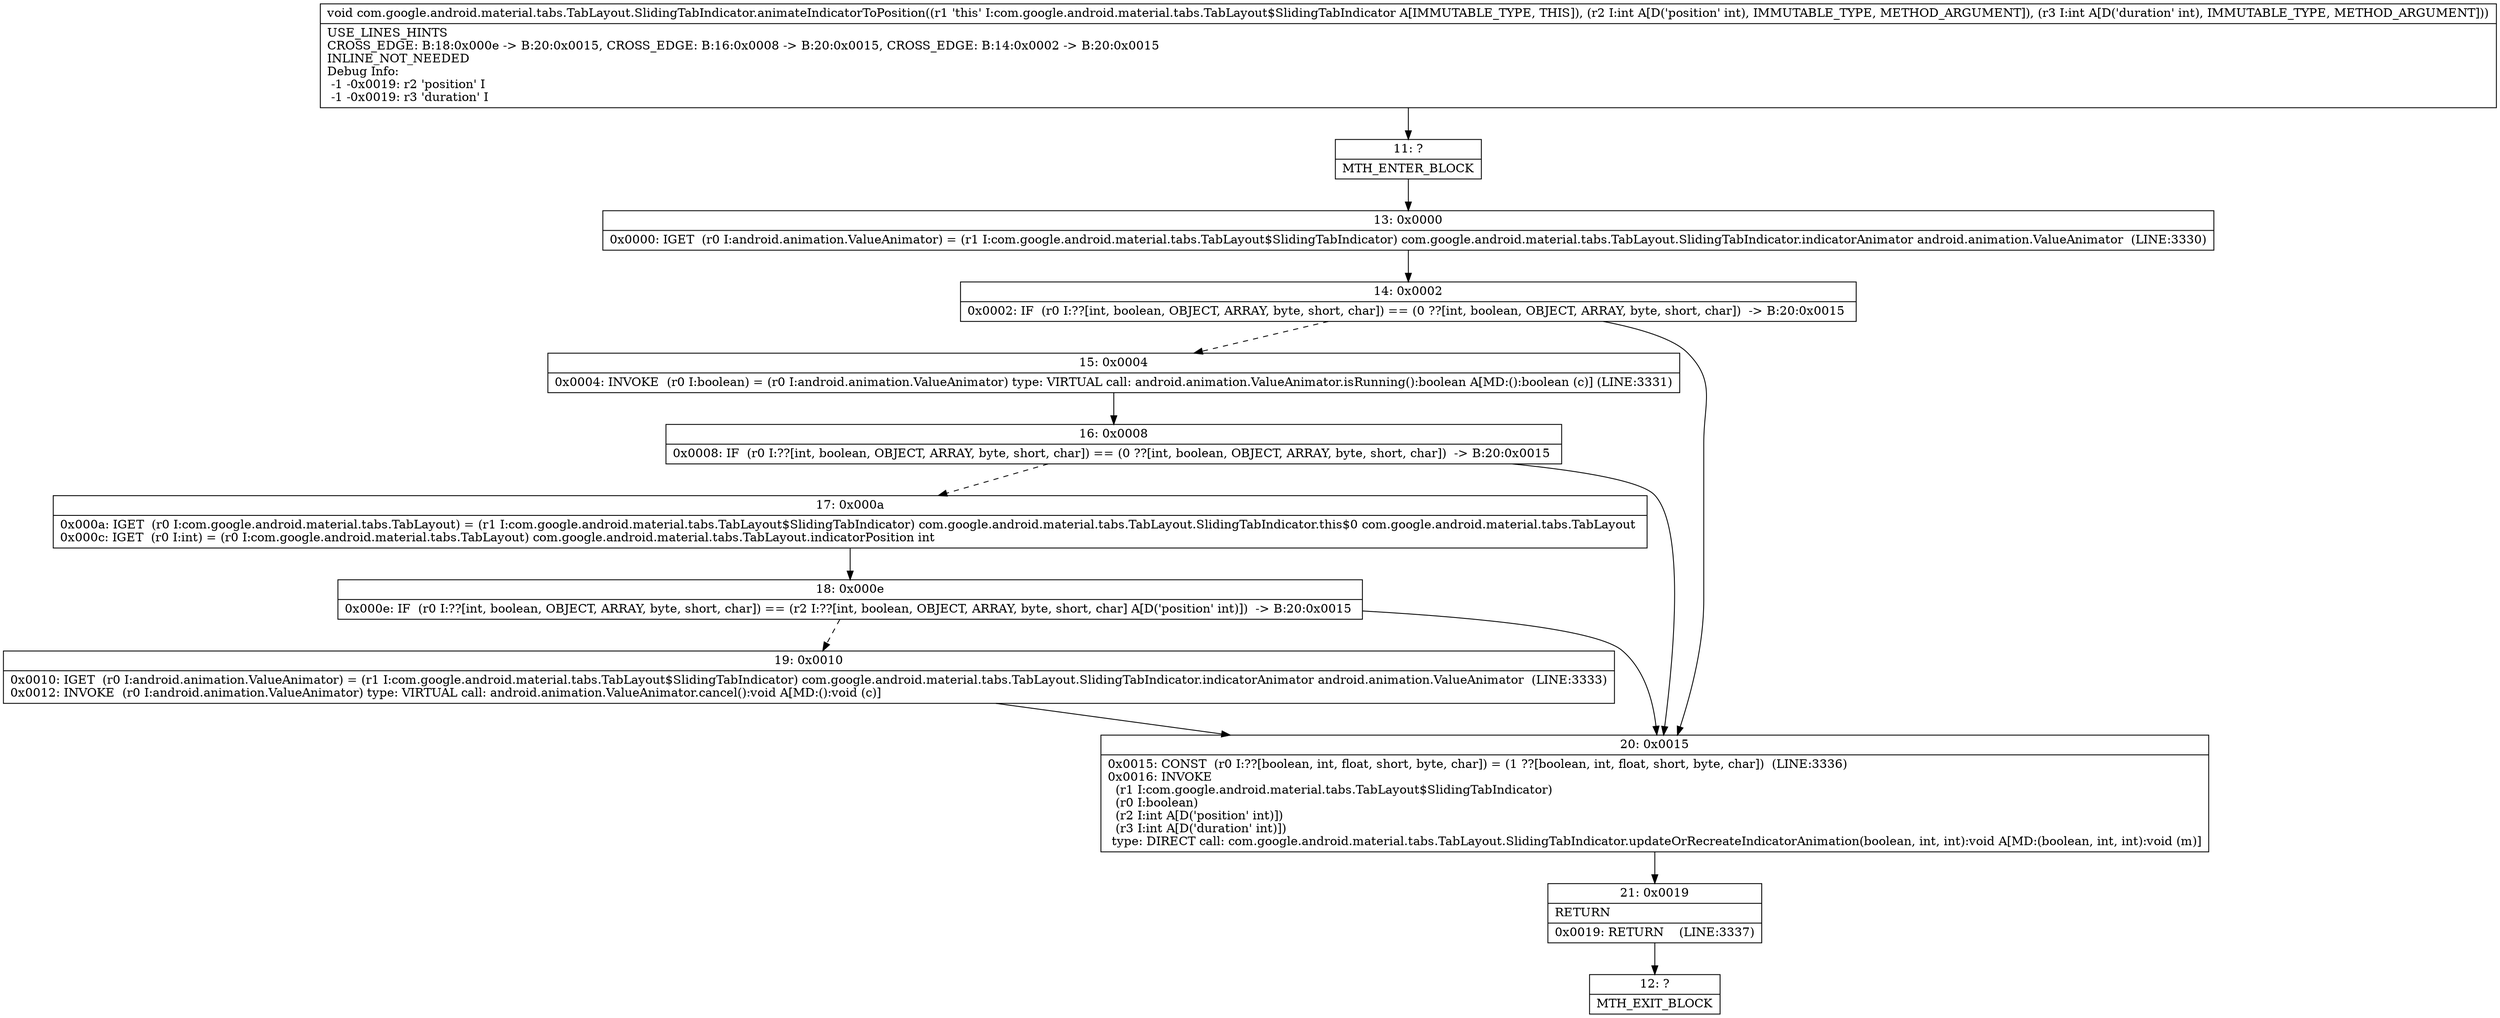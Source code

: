 digraph "CFG forcom.google.android.material.tabs.TabLayout.SlidingTabIndicator.animateIndicatorToPosition(II)V" {
Node_11 [shape=record,label="{11\:\ ?|MTH_ENTER_BLOCK\l}"];
Node_13 [shape=record,label="{13\:\ 0x0000|0x0000: IGET  (r0 I:android.animation.ValueAnimator) = (r1 I:com.google.android.material.tabs.TabLayout$SlidingTabIndicator) com.google.android.material.tabs.TabLayout.SlidingTabIndicator.indicatorAnimator android.animation.ValueAnimator  (LINE:3330)\l}"];
Node_14 [shape=record,label="{14\:\ 0x0002|0x0002: IF  (r0 I:??[int, boolean, OBJECT, ARRAY, byte, short, char]) == (0 ??[int, boolean, OBJECT, ARRAY, byte, short, char])  \-\> B:20:0x0015 \l}"];
Node_15 [shape=record,label="{15\:\ 0x0004|0x0004: INVOKE  (r0 I:boolean) = (r0 I:android.animation.ValueAnimator) type: VIRTUAL call: android.animation.ValueAnimator.isRunning():boolean A[MD:():boolean (c)] (LINE:3331)\l}"];
Node_16 [shape=record,label="{16\:\ 0x0008|0x0008: IF  (r0 I:??[int, boolean, OBJECT, ARRAY, byte, short, char]) == (0 ??[int, boolean, OBJECT, ARRAY, byte, short, char])  \-\> B:20:0x0015 \l}"];
Node_17 [shape=record,label="{17\:\ 0x000a|0x000a: IGET  (r0 I:com.google.android.material.tabs.TabLayout) = (r1 I:com.google.android.material.tabs.TabLayout$SlidingTabIndicator) com.google.android.material.tabs.TabLayout.SlidingTabIndicator.this$0 com.google.android.material.tabs.TabLayout \l0x000c: IGET  (r0 I:int) = (r0 I:com.google.android.material.tabs.TabLayout) com.google.android.material.tabs.TabLayout.indicatorPosition int \l}"];
Node_18 [shape=record,label="{18\:\ 0x000e|0x000e: IF  (r0 I:??[int, boolean, OBJECT, ARRAY, byte, short, char]) == (r2 I:??[int, boolean, OBJECT, ARRAY, byte, short, char] A[D('position' int)])  \-\> B:20:0x0015 \l}"];
Node_19 [shape=record,label="{19\:\ 0x0010|0x0010: IGET  (r0 I:android.animation.ValueAnimator) = (r1 I:com.google.android.material.tabs.TabLayout$SlidingTabIndicator) com.google.android.material.tabs.TabLayout.SlidingTabIndicator.indicatorAnimator android.animation.ValueAnimator  (LINE:3333)\l0x0012: INVOKE  (r0 I:android.animation.ValueAnimator) type: VIRTUAL call: android.animation.ValueAnimator.cancel():void A[MD:():void (c)]\l}"];
Node_20 [shape=record,label="{20\:\ 0x0015|0x0015: CONST  (r0 I:??[boolean, int, float, short, byte, char]) = (1 ??[boolean, int, float, short, byte, char])  (LINE:3336)\l0x0016: INVOKE  \l  (r1 I:com.google.android.material.tabs.TabLayout$SlidingTabIndicator)\l  (r0 I:boolean)\l  (r2 I:int A[D('position' int)])\l  (r3 I:int A[D('duration' int)])\l type: DIRECT call: com.google.android.material.tabs.TabLayout.SlidingTabIndicator.updateOrRecreateIndicatorAnimation(boolean, int, int):void A[MD:(boolean, int, int):void (m)]\l}"];
Node_21 [shape=record,label="{21\:\ 0x0019|RETURN\l|0x0019: RETURN    (LINE:3337)\l}"];
Node_12 [shape=record,label="{12\:\ ?|MTH_EXIT_BLOCK\l}"];
MethodNode[shape=record,label="{void com.google.android.material.tabs.TabLayout.SlidingTabIndicator.animateIndicatorToPosition((r1 'this' I:com.google.android.material.tabs.TabLayout$SlidingTabIndicator A[IMMUTABLE_TYPE, THIS]), (r2 I:int A[D('position' int), IMMUTABLE_TYPE, METHOD_ARGUMENT]), (r3 I:int A[D('duration' int), IMMUTABLE_TYPE, METHOD_ARGUMENT]))  | USE_LINES_HINTS\lCROSS_EDGE: B:18:0x000e \-\> B:20:0x0015, CROSS_EDGE: B:16:0x0008 \-\> B:20:0x0015, CROSS_EDGE: B:14:0x0002 \-\> B:20:0x0015\lINLINE_NOT_NEEDED\lDebug Info:\l  \-1 \-0x0019: r2 'position' I\l  \-1 \-0x0019: r3 'duration' I\l}"];
MethodNode -> Node_11;Node_11 -> Node_13;
Node_13 -> Node_14;
Node_14 -> Node_15[style=dashed];
Node_14 -> Node_20;
Node_15 -> Node_16;
Node_16 -> Node_17[style=dashed];
Node_16 -> Node_20;
Node_17 -> Node_18;
Node_18 -> Node_19[style=dashed];
Node_18 -> Node_20;
Node_19 -> Node_20;
Node_20 -> Node_21;
Node_21 -> Node_12;
}

